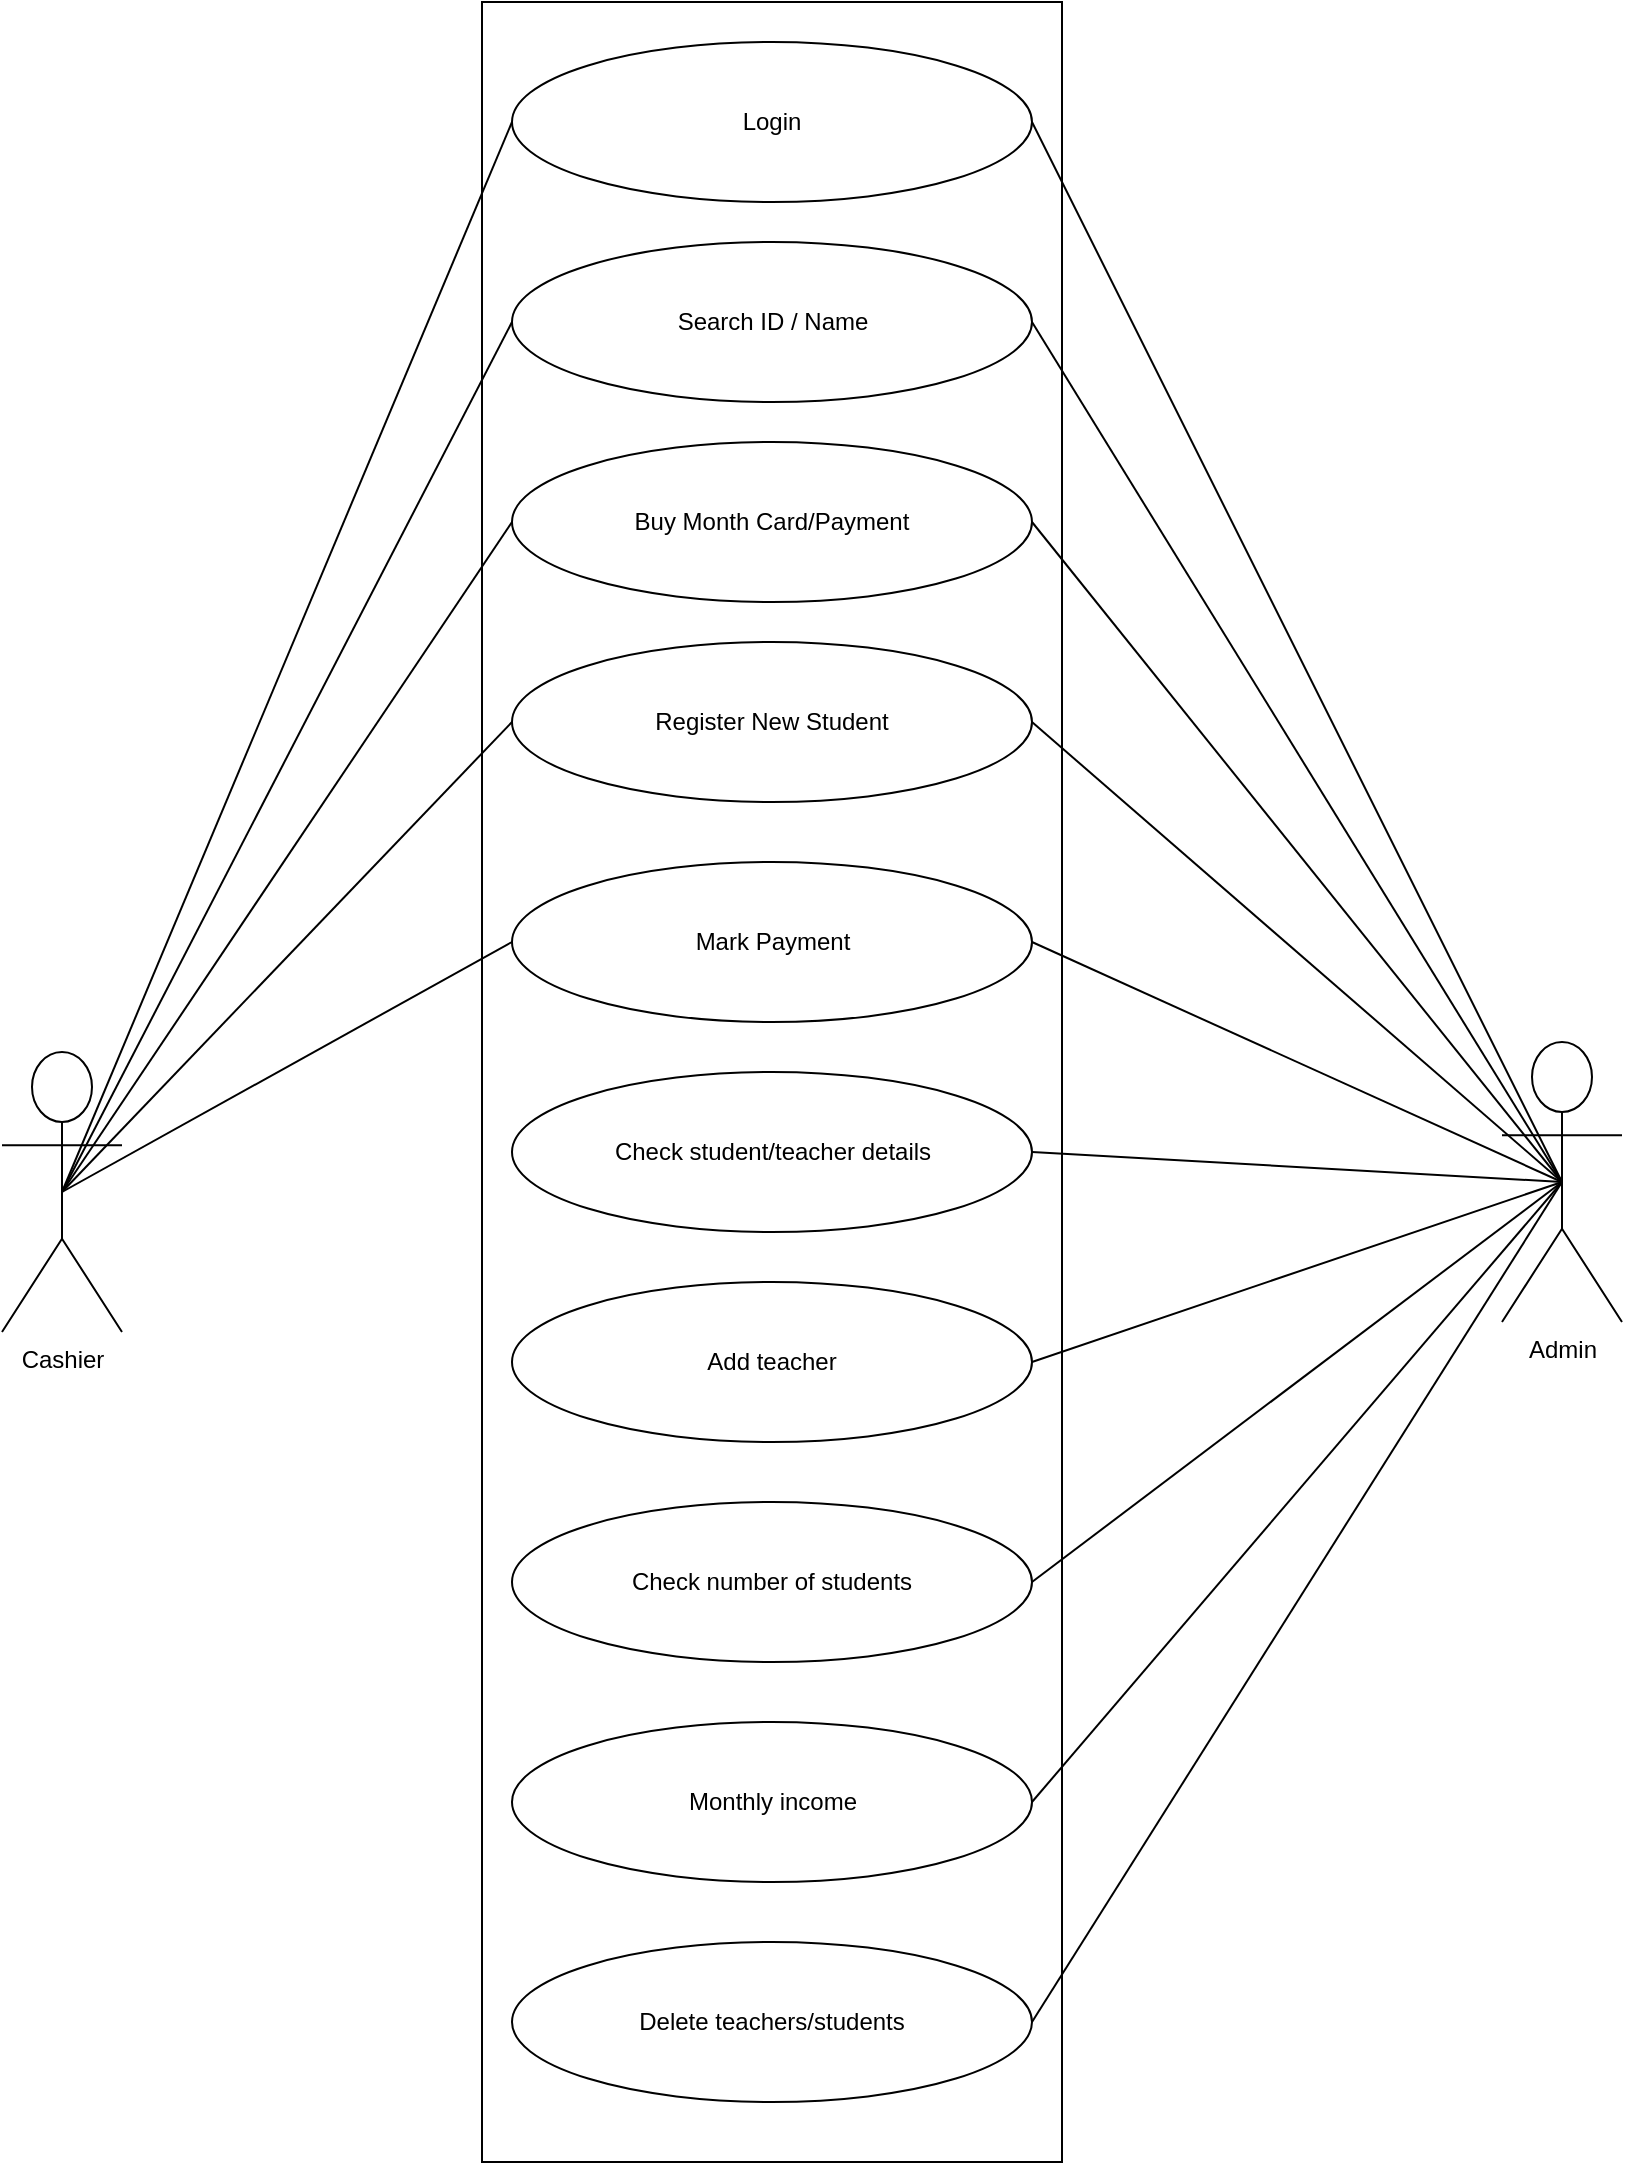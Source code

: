 <mxfile version="21.6.6" type="device">
  <diagram name="Page-1" id="ZhK_0K_zLd8zDx3mUXoL">
    <mxGraphModel dx="1393" dy="1935" grid="1" gridSize="10" guides="1" tooltips="1" connect="1" arrows="1" fold="1" page="1" pageScale="1" pageWidth="827" pageHeight="1169" math="0" shadow="0">
      <root>
        <mxCell id="0" />
        <mxCell id="1" parent="0" />
        <mxCell id="BhPjJDwIWVeHdWP09FlF-5" value="" style="rounded=0;whiteSpace=wrap;html=1;" parent="1" vertex="1">
          <mxGeometry x="250" y="-30" width="290" height="1080" as="geometry" />
        </mxCell>
        <mxCell id="BhPjJDwIWVeHdWP09FlF-8" value="" style="ellipse;whiteSpace=wrap;html=1;" parent="1" vertex="1">
          <mxGeometry x="265" y="190" width="260" height="80" as="geometry" />
        </mxCell>
        <mxCell id="BhPjJDwIWVeHdWP09FlF-9" value="" style="ellipse;whiteSpace=wrap;html=1;" parent="1" vertex="1">
          <mxGeometry x="265" y="90" width="260" height="80" as="geometry" />
        </mxCell>
        <mxCell id="BhPjJDwIWVeHdWP09FlF-10" value="" style="ellipse;whiteSpace=wrap;html=1;" parent="1" vertex="1">
          <mxGeometry x="265" y="610" width="260" height="80" as="geometry" />
        </mxCell>
        <mxCell id="BhPjJDwIWVeHdWP09FlF-12" value="" style="ellipse;whiteSpace=wrap;html=1;" parent="1" vertex="1">
          <mxGeometry x="265" y="505" width="260" height="80" as="geometry" />
        </mxCell>
        <mxCell id="BhPjJDwIWVeHdWP09FlF-14" value="" style="ellipse;whiteSpace=wrap;html=1;" parent="1" vertex="1">
          <mxGeometry x="265" y="-10" width="260" height="80" as="geometry" />
        </mxCell>
        <mxCell id="BhPjJDwIWVeHdWP09FlF-15" value="" style="ellipse;whiteSpace=wrap;html=1;" parent="1" vertex="1">
          <mxGeometry x="265" y="290" width="260" height="80" as="geometry" />
        </mxCell>
        <mxCell id="BhPjJDwIWVeHdWP09FlF-16" value="" style="ellipse;whiteSpace=wrap;html=1;" parent="1" vertex="1">
          <mxGeometry x="265" y="400" width="260" height="80" as="geometry" />
        </mxCell>
        <mxCell id="BhPjJDwIWVeHdWP09FlF-19" value="Login" style="text;html=1;strokeColor=none;fillColor=none;align=center;verticalAlign=middle;whiteSpace=wrap;rounded=0;" parent="1" vertex="1">
          <mxGeometry x="365" y="15" width="60" height="30" as="geometry" />
        </mxCell>
        <mxCell id="BhPjJDwIWVeHdWP09FlF-20" value="Search ID / Name" style="text;html=1;strokeColor=none;fillColor=none;align=center;verticalAlign=middle;whiteSpace=wrap;rounded=0;" parent="1" vertex="1">
          <mxGeometry x="332.5" y="115" width="125" height="30" as="geometry" />
        </mxCell>
        <mxCell id="BhPjJDwIWVeHdWP09FlF-21" value="Buy Month Card/Payment" style="text;html=1;strokeColor=none;fillColor=none;align=center;verticalAlign=middle;whiteSpace=wrap;rounded=0;" parent="1" vertex="1">
          <mxGeometry x="321.25" y="215" width="147.5" height="30" as="geometry" />
        </mxCell>
        <mxCell id="BhPjJDwIWVeHdWP09FlF-22" value="Register New Student" style="text;html=1;strokeColor=none;fillColor=none;align=center;verticalAlign=middle;whiteSpace=wrap;rounded=0;" parent="1" vertex="1">
          <mxGeometry x="320" y="315" width="150" height="30" as="geometry" />
        </mxCell>
        <mxCell id="BhPjJDwIWVeHdWP09FlF-23" value="Mark Payment" style="text;html=1;strokeColor=none;fillColor=none;align=center;verticalAlign=middle;whiteSpace=wrap;rounded=0;" parent="1" vertex="1">
          <mxGeometry x="342.5" y="425" width="105" height="30" as="geometry" />
        </mxCell>
        <mxCell id="BhPjJDwIWVeHdWP09FlF-27" value="Check student/teacher details" style="text;html=1;strokeColor=none;fillColor=none;align=center;verticalAlign=middle;whiteSpace=wrap;rounded=0;" parent="1" vertex="1">
          <mxGeometry x="312.5" y="530" width="165" height="30" as="geometry" />
        </mxCell>
        <mxCell id="BhPjJDwIWVeHdWP09FlF-28" value="Add teacher" style="text;html=1;strokeColor=none;fillColor=none;align=center;verticalAlign=middle;whiteSpace=wrap;rounded=0;" parent="1" vertex="1">
          <mxGeometry x="330" y="635" width="130" height="30" as="geometry" />
        </mxCell>
        <mxCell id="BhPjJDwIWVeHdWP09FlF-31" value="" style="ellipse;whiteSpace=wrap;html=1;" parent="1" vertex="1">
          <mxGeometry x="265" y="830" width="260" height="80" as="geometry" />
        </mxCell>
        <mxCell id="BhPjJDwIWVeHdWP09FlF-32" value="" style="ellipse;whiteSpace=wrap;html=1;" parent="1" vertex="1">
          <mxGeometry x="265" y="720" width="260" height="80" as="geometry" />
        </mxCell>
        <mxCell id="BhPjJDwIWVeHdWP09FlF-33" value="Check number of students" style="text;html=1;strokeColor=none;fillColor=none;align=center;verticalAlign=middle;whiteSpace=wrap;rounded=0;" parent="1" vertex="1">
          <mxGeometry x="320" y="745" width="150" height="30" as="geometry" />
        </mxCell>
        <mxCell id="BhPjJDwIWVeHdWP09FlF-34" value="Monthly income" style="text;html=1;strokeColor=none;fillColor=none;align=center;verticalAlign=middle;whiteSpace=wrap;rounded=0;" parent="1" vertex="1">
          <mxGeometry x="342.5" y="855" width="105" height="30" as="geometry" />
        </mxCell>
        <mxCell id="BhPjJDwIWVeHdWP09FlF-36" value="" style="ellipse;whiteSpace=wrap;html=1;" parent="1" vertex="1">
          <mxGeometry x="265" y="940" width="260" height="80" as="geometry" />
        </mxCell>
        <mxCell id="BhPjJDwIWVeHdWP09FlF-38" value="Delete teachers/students" style="text;html=1;strokeColor=none;fillColor=none;align=center;verticalAlign=middle;whiteSpace=wrap;rounded=0;" parent="1" vertex="1">
          <mxGeometry x="325" y="965" width="140" height="30" as="geometry" />
        </mxCell>
        <mxCell id="BhPjJDwIWVeHdWP09FlF-39" value="Admin" style="shape=umlActor;verticalLabelPosition=bottom;verticalAlign=top;html=1;outlineConnect=0;" parent="1" vertex="1">
          <mxGeometry x="760" y="490" width="60" height="140" as="geometry" />
        </mxCell>
        <mxCell id="BhPjJDwIWVeHdWP09FlF-49" value="Cashier" style="shape=umlActor;verticalLabelPosition=bottom;verticalAlign=top;html=1;outlineConnect=0;" parent="1" vertex="1">
          <mxGeometry x="10" y="495" width="60" height="140" as="geometry" />
        </mxCell>
        <mxCell id="BhPjJDwIWVeHdWP09FlF-51" value="" style="endArrow=none;html=1;rounded=0;exitX=0;exitY=0.5;exitDx=0;exitDy=0;entryX=0.5;entryY=0.5;entryDx=0;entryDy=0;entryPerimeter=0;" parent="1" source="BhPjJDwIWVeHdWP09FlF-14" edge="1" target="BhPjJDwIWVeHdWP09FlF-49">
          <mxGeometry width="50" height="50" relative="1" as="geometry">
            <mxPoint x="240" y="-40" as="sourcePoint" />
            <mxPoint x="80" y="560" as="targetPoint" />
          </mxGeometry>
        </mxCell>
        <mxCell id="BhPjJDwIWVeHdWP09FlF-52" value="" style="endArrow=none;html=1;rounded=0;exitX=0;exitY=0.5;exitDx=0;exitDy=0;entryX=0.5;entryY=0.5;entryDx=0;entryDy=0;entryPerimeter=0;" parent="1" source="BhPjJDwIWVeHdWP09FlF-9" edge="1" target="BhPjJDwIWVeHdWP09FlF-49">
          <mxGeometry width="50" height="50" relative="1" as="geometry">
            <mxPoint x="275" y="-20" as="sourcePoint" />
            <mxPoint x="80" y="560" as="targetPoint" />
          </mxGeometry>
        </mxCell>
        <mxCell id="BhPjJDwIWVeHdWP09FlF-53" value="" style="endArrow=none;html=1;rounded=0;exitX=0;exitY=0.5;exitDx=0;exitDy=0;entryX=0.5;entryY=0.5;entryDx=0;entryDy=0;entryPerimeter=0;" parent="1" source="BhPjJDwIWVeHdWP09FlF-8" edge="1" target="BhPjJDwIWVeHdWP09FlF-49">
          <mxGeometry width="50" height="50" relative="1" as="geometry">
            <mxPoint x="275" y="70" as="sourcePoint" />
            <mxPoint x="80" y="560" as="targetPoint" />
          </mxGeometry>
        </mxCell>
        <mxCell id="BhPjJDwIWVeHdWP09FlF-54" value="" style="endArrow=none;html=1;rounded=0;exitX=0;exitY=0.5;exitDx=0;exitDy=0;entryX=0.5;entryY=0.5;entryDx=0;entryDy=0;entryPerimeter=0;" parent="1" source="BhPjJDwIWVeHdWP09FlF-15" edge="1" target="BhPjJDwIWVeHdWP09FlF-49">
          <mxGeometry width="50" height="50" relative="1" as="geometry">
            <mxPoint x="275" y="160" as="sourcePoint" />
            <mxPoint x="80" y="560" as="targetPoint" />
          </mxGeometry>
        </mxCell>
        <mxCell id="BhPjJDwIWVeHdWP09FlF-55" value="" style="endArrow=none;html=1;rounded=0;exitX=0;exitY=0.5;exitDx=0;exitDy=0;entryX=0.5;entryY=0.5;entryDx=0;entryDy=0;entryPerimeter=0;" parent="1" source="BhPjJDwIWVeHdWP09FlF-16" edge="1" target="BhPjJDwIWVeHdWP09FlF-49">
          <mxGeometry width="50" height="50" relative="1" as="geometry">
            <mxPoint x="275" y="250" as="sourcePoint" />
            <mxPoint x="80" y="560" as="targetPoint" />
          </mxGeometry>
        </mxCell>
        <mxCell id="BhPjJDwIWVeHdWP09FlF-57" value="" style="endArrow=none;html=1;rounded=0;exitX=1;exitY=0.5;exitDx=0;exitDy=0;entryX=0.5;entryY=0.5;entryDx=0;entryDy=0;entryPerimeter=0;" parent="1" source="BhPjJDwIWVeHdWP09FlF-14" edge="1" target="BhPjJDwIWVeHdWP09FlF-39">
          <mxGeometry width="50" height="50" relative="1" as="geometry">
            <mxPoint x="540" y="390" as="sourcePoint" />
            <mxPoint x="760" y="560" as="targetPoint" />
          </mxGeometry>
        </mxCell>
        <mxCell id="BhPjJDwIWVeHdWP09FlF-58" value="" style="endArrow=none;html=1;rounded=0;exitX=1;exitY=0.5;exitDx=0;exitDy=0;entryX=0.5;entryY=0.5;entryDx=0;entryDy=0;entryPerimeter=0;" parent="1" edge="1" target="BhPjJDwIWVeHdWP09FlF-39" source="BhPjJDwIWVeHdWP09FlF-9">
          <mxGeometry width="50" height="50" relative="1" as="geometry">
            <mxPoint x="525" y="60" as="sourcePoint" />
            <mxPoint x="760" y="560" as="targetPoint" />
          </mxGeometry>
        </mxCell>
        <mxCell id="BhPjJDwIWVeHdWP09FlF-63" value="" style="endArrow=none;html=1;rounded=0;exitX=1;exitY=0.5;exitDx=0;exitDy=0;entryX=0.5;entryY=0.5;entryDx=0;entryDy=0;entryPerimeter=0;" parent="1" source="BhPjJDwIWVeHdWP09FlF-12" edge="1" target="BhPjJDwIWVeHdWP09FlF-39">
          <mxGeometry width="50" height="50" relative="1" as="geometry">
            <mxPoint x="535" y="610" as="sourcePoint" />
            <mxPoint x="760" y="560" as="targetPoint" />
          </mxGeometry>
        </mxCell>
        <mxCell id="BhPjJDwIWVeHdWP09FlF-64" value="" style="endArrow=none;html=1;rounded=0;exitX=1;exitY=0.5;exitDx=0;exitDy=0;entryX=0.5;entryY=0.5;entryDx=0;entryDy=0;entryPerimeter=0;" parent="1" source="BhPjJDwIWVeHdWP09FlF-10" edge="1" target="BhPjJDwIWVeHdWP09FlF-39">
          <mxGeometry width="50" height="50" relative="1" as="geometry">
            <mxPoint x="535" y="700" as="sourcePoint" />
            <mxPoint x="760" y="560" as="targetPoint" />
          </mxGeometry>
        </mxCell>
        <mxCell id="BhPjJDwIWVeHdWP09FlF-66" value="" style="endArrow=none;html=1;rounded=0;exitX=1;exitY=0.5;exitDx=0;exitDy=0;entryX=0.5;entryY=0.5;entryDx=0;entryDy=0;entryPerimeter=0;" parent="1" source="BhPjJDwIWVeHdWP09FlF-32" edge="1" target="BhPjJDwIWVeHdWP09FlF-39">
          <mxGeometry width="50" height="50" relative="1" as="geometry">
            <mxPoint x="535" y="880" as="sourcePoint" />
            <mxPoint x="760" y="560" as="targetPoint" />
          </mxGeometry>
        </mxCell>
        <mxCell id="BhPjJDwIWVeHdWP09FlF-67" value="" style="endArrow=none;html=1;rounded=0;exitX=1;exitY=0.5;exitDx=0;exitDy=0;entryX=0.5;entryY=0.5;entryDx=0;entryDy=0;entryPerimeter=0;" parent="1" source="BhPjJDwIWVeHdWP09FlF-31" edge="1" target="BhPjJDwIWVeHdWP09FlF-39">
          <mxGeometry width="50" height="50" relative="1" as="geometry">
            <mxPoint x="530" y="970" as="sourcePoint" />
            <mxPoint x="760" y="560" as="targetPoint" />
          </mxGeometry>
        </mxCell>
        <mxCell id="BhPjJDwIWVeHdWP09FlF-69" value="" style="endArrow=none;html=1;rounded=0;exitX=1;exitY=0.5;exitDx=0;exitDy=0;entryX=0.5;entryY=0.5;entryDx=0;entryDy=0;entryPerimeter=0;" parent="1" edge="1" target="BhPjJDwIWVeHdWP09FlF-39" source="BhPjJDwIWVeHdWP09FlF-36">
          <mxGeometry width="50" height="50" relative="1" as="geometry">
            <mxPoint x="525" y="1230" as="sourcePoint" />
            <mxPoint x="760" y="560" as="targetPoint" />
          </mxGeometry>
        </mxCell>
        <mxCell id="-hAxhZsMn1F0CwMAgvUv-1" value="" style="endArrow=none;html=1;rounded=0;exitX=1;exitY=0.5;exitDx=0;exitDy=0;entryX=0.5;entryY=0.5;entryDx=0;entryDy=0;entryPerimeter=0;" edge="1" parent="1" source="BhPjJDwIWVeHdWP09FlF-16" target="BhPjJDwIWVeHdWP09FlF-39">
          <mxGeometry width="50" height="50" relative="1" as="geometry">
            <mxPoint x="510" y="505" as="sourcePoint" />
            <mxPoint x="775" y="520" as="targetPoint" />
          </mxGeometry>
        </mxCell>
        <mxCell id="-hAxhZsMn1F0CwMAgvUv-2" value="" style="endArrow=none;html=1;rounded=0;exitX=1;exitY=0.5;exitDx=0;exitDy=0;entryX=0.5;entryY=0.5;entryDx=0;entryDy=0;entryPerimeter=0;" edge="1" parent="1" source="BhPjJDwIWVeHdWP09FlF-15" target="BhPjJDwIWVeHdWP09FlF-39">
          <mxGeometry width="50" height="50" relative="1" as="geometry">
            <mxPoint x="525" y="400" as="sourcePoint" />
            <mxPoint x="790" y="520" as="targetPoint" />
          </mxGeometry>
        </mxCell>
        <mxCell id="-hAxhZsMn1F0CwMAgvUv-3" value="" style="endArrow=none;html=1;rounded=0;exitX=1;exitY=0.5;exitDx=0;exitDy=0;entryX=0.5;entryY=0.5;entryDx=0;entryDy=0;entryPerimeter=0;" edge="1" parent="1" source="BhPjJDwIWVeHdWP09FlF-8" target="BhPjJDwIWVeHdWP09FlF-39">
          <mxGeometry width="50" height="50" relative="1" as="geometry">
            <mxPoint x="520" y="290" as="sourcePoint" />
            <mxPoint x="785" y="520" as="targetPoint" />
          </mxGeometry>
        </mxCell>
      </root>
    </mxGraphModel>
  </diagram>
</mxfile>
